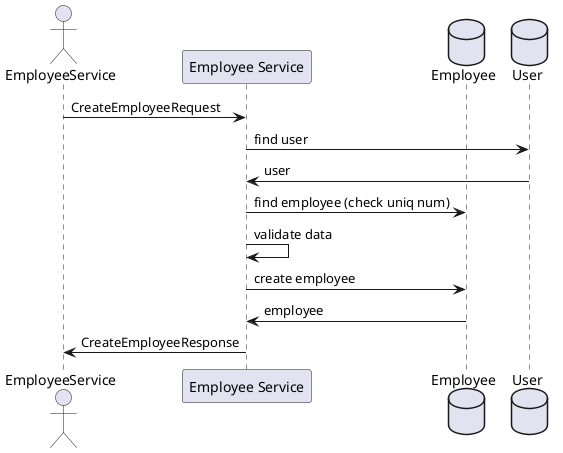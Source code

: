 @startuml
'https://plantuml.com/sequence-diagram

actor "EmployeeService" as ES
participant "Employee Service" as S
database "Employee" as E
database "User" as U

' Create New Employee
ES -> S: CreateEmployeeRequest
S -> U: find user
U -> S: user
S -> E: find employee (check uniq num)

S-> S: validate data
S-> E: create employee

E -> S: employee

S -> ES: CreateEmployeeResponse
@enduml